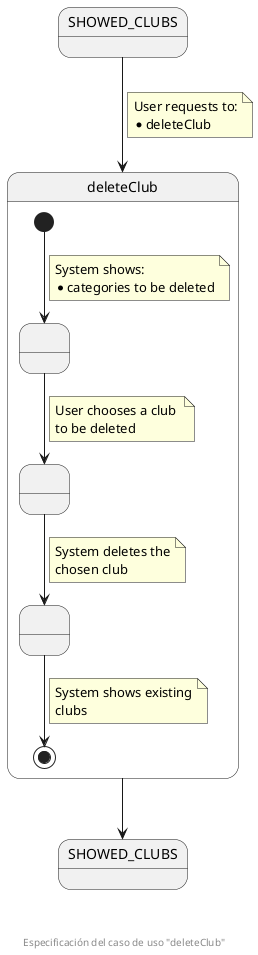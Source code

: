 @startuml
state SHOWED_CLUBS

state deleteClub {
  state " " as SHOWED_CLUBS_TO_BE_DELETED
  state " " as CHOSEN_CLUB
  state " " as CLUB_DELETED

  [*] --> SHOWED_CLUBS_TO_BE_DELETED
  note on link
    System shows:
    * categories to be deleted
  end note
  
  SHOWED_CLUBS_TO_BE_DELETED --> CHOSEN_CLUB
  note on link
    User chooses a club 
    to be deleted
  end note

  CHOSEN_CLUB --> CLUB_DELETED
  note on link
    System deletes the
    chosen club
  end note

  CLUB_DELETED --> [*]
  note on link
    System shows existing
    clubs
  end note
}

state "SHOWED_CLUBS" as SHOWED_CLUBS_F

SHOWED_CLUBS --> deleteClub
note on link
  User requests to:
  * deleteClub
end note

deleteClub --> SHOWED_CLUBS_F

footer \n\n\n Especificación del caso de uso "deleteClub"
@enduml
